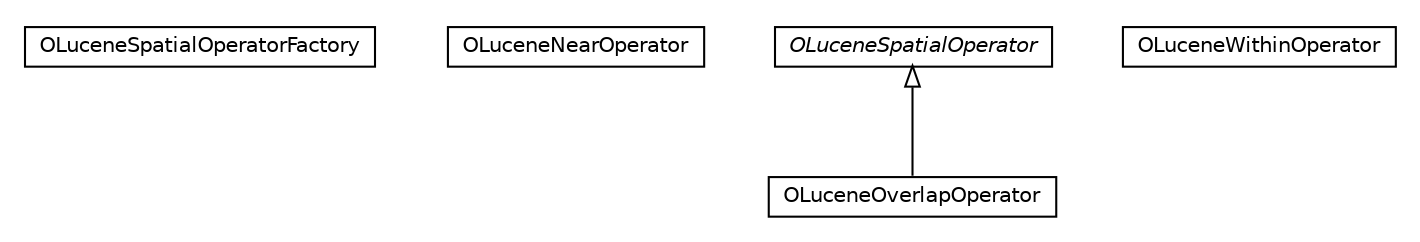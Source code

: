 #!/usr/local/bin/dot
#
# Class diagram 
# Generated by UMLGraph version R5_6-24-gf6e263 (http://www.umlgraph.org/)
#

digraph G {
	edge [fontname="Helvetica",fontsize=10,labelfontname="Helvetica",labelfontsize=10];
	node [fontname="Helvetica",fontsize=10,shape=plaintext];
	nodesep=0.25;
	ranksep=0.5;
	// com.orientechnologies.spatial.operator.OLuceneSpatialOperatorFactory
	c684468 [label=<<table title="com.orientechnologies.spatial.operator.OLuceneSpatialOperatorFactory" border="0" cellborder="1" cellspacing="0" cellpadding="2" port="p" href="./OLuceneSpatialOperatorFactory.html">
		<tr><td><table border="0" cellspacing="0" cellpadding="1">
<tr><td align="center" balign="center"> OLuceneSpatialOperatorFactory </td></tr>
		</table></td></tr>
		</table>>, URL="./OLuceneSpatialOperatorFactory.html", fontname="Helvetica", fontcolor="black", fontsize=10.0];
	// com.orientechnologies.spatial.operator.OLuceneNearOperator
	c684469 [label=<<table title="com.orientechnologies.spatial.operator.OLuceneNearOperator" border="0" cellborder="1" cellspacing="0" cellpadding="2" port="p" href="./OLuceneNearOperator.html">
		<tr><td><table border="0" cellspacing="0" cellpadding="1">
<tr><td align="center" balign="center"> OLuceneNearOperator </td></tr>
		</table></td></tr>
		</table>>, URL="./OLuceneNearOperator.html", fontname="Helvetica", fontcolor="black", fontsize=10.0];
	// com.orientechnologies.spatial.operator.OLuceneOverlapOperator
	c684470 [label=<<table title="com.orientechnologies.spatial.operator.OLuceneOverlapOperator" border="0" cellborder="1" cellspacing="0" cellpadding="2" port="p" href="./OLuceneOverlapOperator.html">
		<tr><td><table border="0" cellspacing="0" cellpadding="1">
<tr><td align="center" balign="center"> OLuceneOverlapOperator </td></tr>
		</table></td></tr>
		</table>>, URL="./OLuceneOverlapOperator.html", fontname="Helvetica", fontcolor="black", fontsize=10.0];
	// com.orientechnologies.spatial.operator.OLuceneSpatialOperator
	c684471 [label=<<table title="com.orientechnologies.spatial.operator.OLuceneSpatialOperator" border="0" cellborder="1" cellspacing="0" cellpadding="2" port="p" href="./OLuceneSpatialOperator.html">
		<tr><td><table border="0" cellspacing="0" cellpadding="1">
<tr><td align="center" balign="center"><font face="Helvetica-Oblique"> OLuceneSpatialOperator </font></td></tr>
		</table></td></tr>
		</table>>, URL="./OLuceneSpatialOperator.html", fontname="Helvetica", fontcolor="black", fontsize=10.0];
	// com.orientechnologies.spatial.operator.OLuceneWithinOperator
	c684472 [label=<<table title="com.orientechnologies.spatial.operator.OLuceneWithinOperator" border="0" cellborder="1" cellspacing="0" cellpadding="2" port="p" href="./OLuceneWithinOperator.html">
		<tr><td><table border="0" cellspacing="0" cellpadding="1">
<tr><td align="center" balign="center"> OLuceneWithinOperator </td></tr>
		</table></td></tr>
		</table>>, URL="./OLuceneWithinOperator.html", fontname="Helvetica", fontcolor="black", fontsize=10.0];
	//com.orientechnologies.spatial.operator.OLuceneOverlapOperator extends com.orientechnologies.spatial.operator.OLuceneSpatialOperator
	c684471:p -> c684470:p [dir=back,arrowtail=empty];
}

